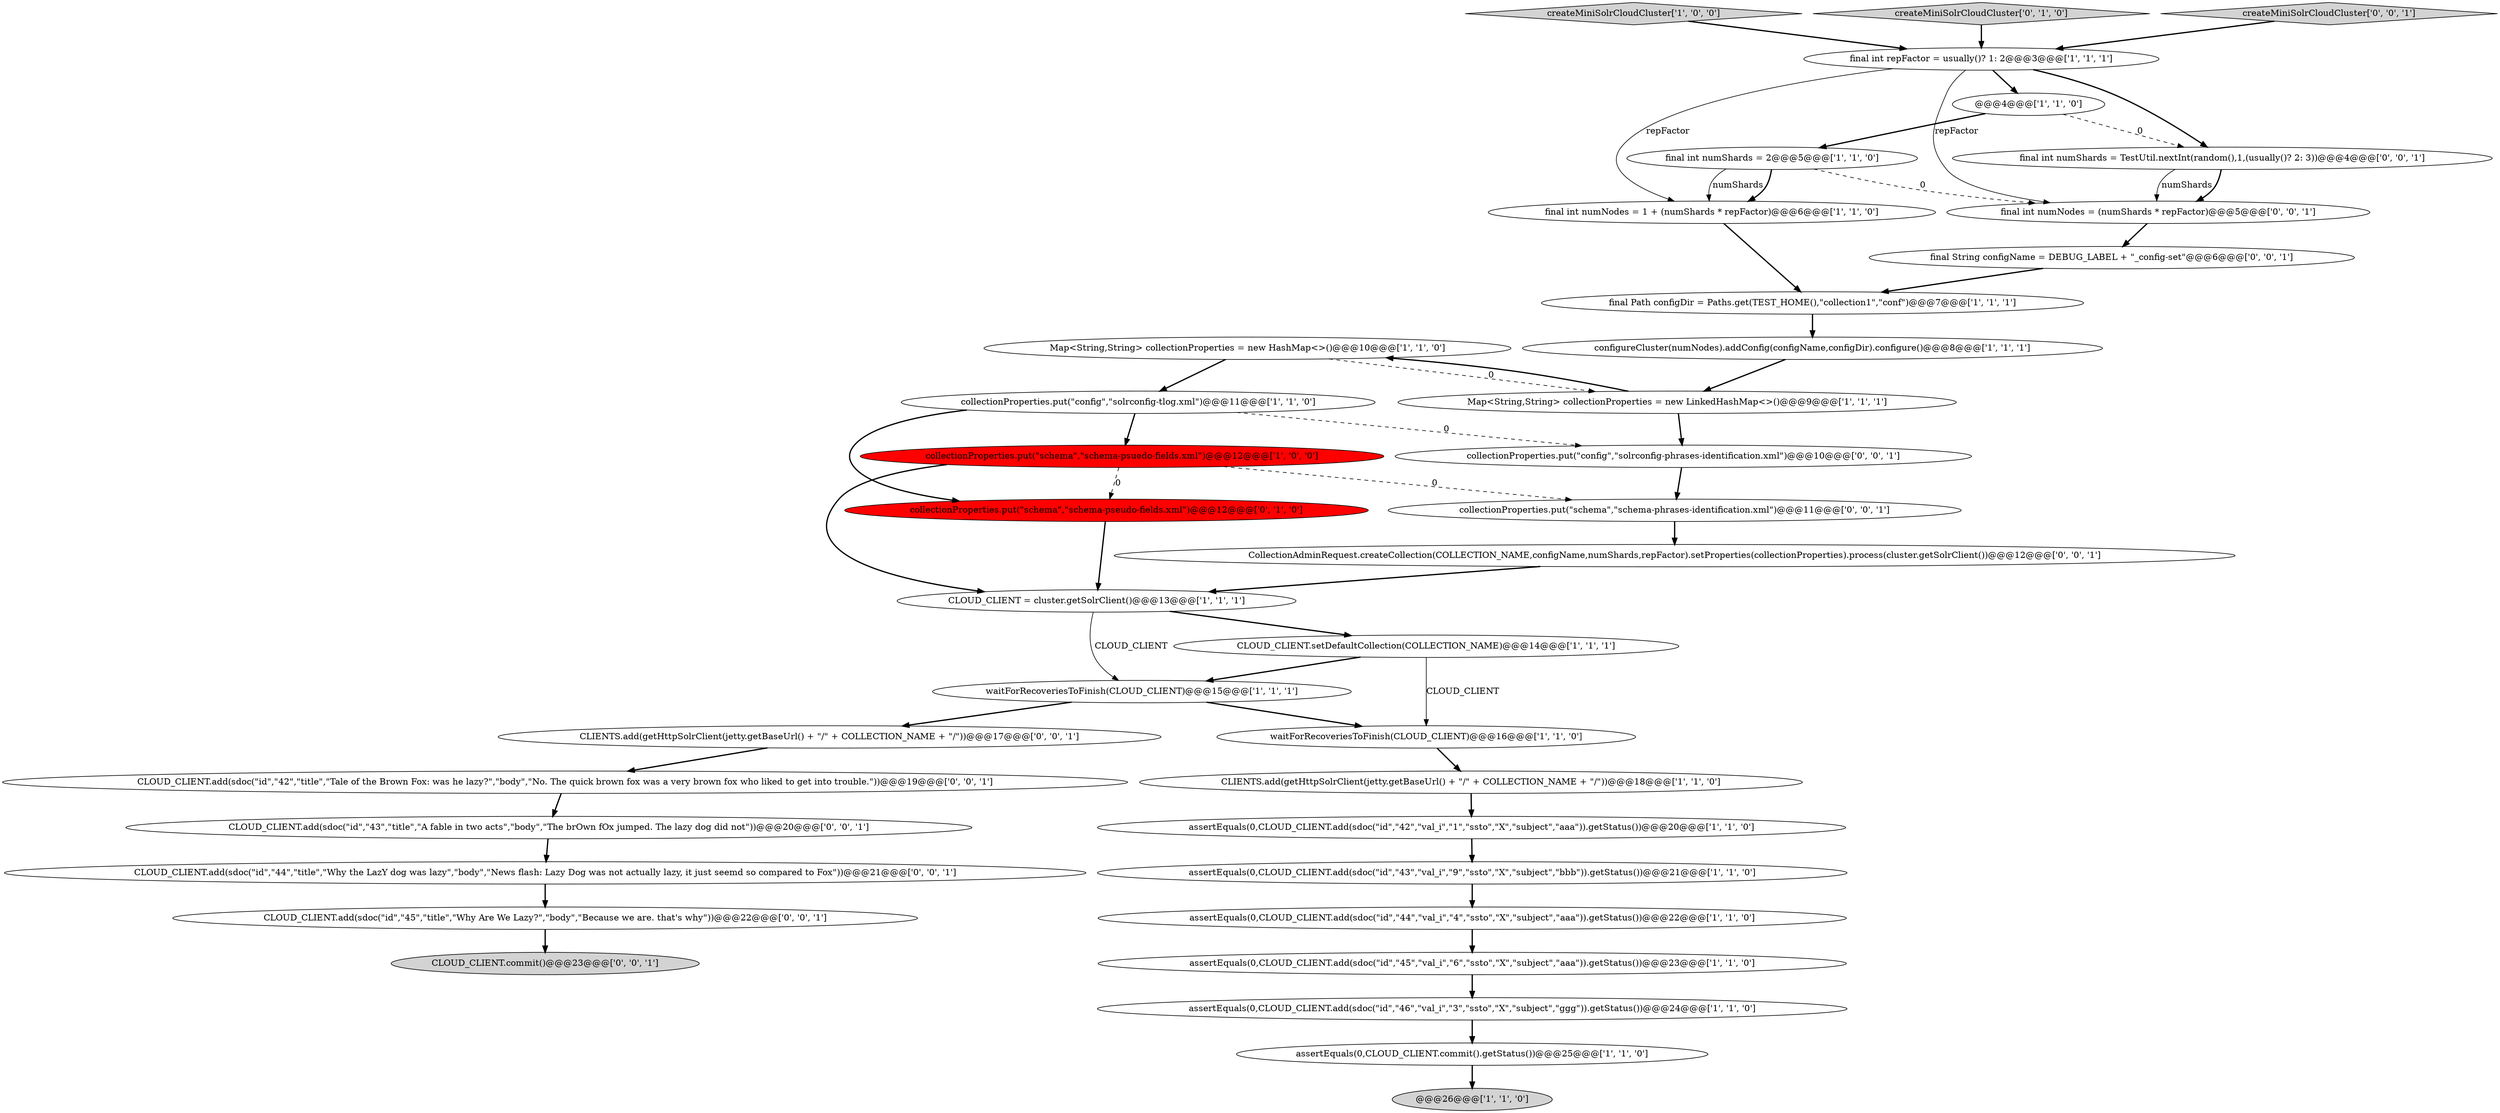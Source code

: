 digraph {
34 [style = filled, label = "CLOUD_CLIENT.add(sdoc(\"id\",\"44\",\"title\",\"Why the LazY dog was lazy\",\"body\",\"News flash: Lazy Dog was not actually lazy, it just seemd so compared to Fox\"))@@@21@@@['0', '0', '1']", fillcolor = white, shape = ellipse image = "AAA0AAABBB3BBB"];
9 [style = filled, label = "assertEquals(0,CLOUD_CLIENT.commit().getStatus())@@@25@@@['1', '1', '0']", fillcolor = white, shape = ellipse image = "AAA0AAABBB1BBB"];
22 [style = filled, label = "final Path configDir = Paths.get(TEST_HOME(),\"collection1\",\"conf\")@@@7@@@['1', '1', '1']", fillcolor = white, shape = ellipse image = "AAA0AAABBB1BBB"];
27 [style = filled, label = "final int numNodes = (numShards * repFactor)@@@5@@@['0', '0', '1']", fillcolor = white, shape = ellipse image = "AAA0AAABBB3BBB"];
10 [style = filled, label = "waitForRecoveriesToFinish(CLOUD_CLIENT)@@@15@@@['1', '1', '1']", fillcolor = white, shape = ellipse image = "AAA0AAABBB1BBB"];
26 [style = filled, label = "CLOUD_CLIENT.add(sdoc(\"id\",\"43\",\"title\",\"A fable in two acts\",\"body\",\"The brOwn fOx jumped. The lazy dog did not\"))@@@20@@@['0', '0', '1']", fillcolor = white, shape = ellipse image = "AAA0AAABBB3BBB"];
36 [style = filled, label = "collectionProperties.put(\"schema\",\"schema-phrases-identification.xml\")@@@11@@@['0', '0', '1']", fillcolor = white, shape = ellipse image = "AAA0AAABBB3BBB"];
16 [style = filled, label = "CLOUD_CLIENT.setDefaultCollection(COLLECTION_NAME)@@@14@@@['1', '1', '1']", fillcolor = white, shape = ellipse image = "AAA0AAABBB1BBB"];
5 [style = filled, label = "assertEquals(0,CLOUD_CLIENT.add(sdoc(\"id\",\"44\",\"val_i\",\"4\",\"ssto\",\"X\",\"subject\",\"aaa\")).getStatus())@@@22@@@['1', '1', '0']", fillcolor = white, shape = ellipse image = "AAA0AAABBB1BBB"];
21 [style = filled, label = "Map<String,String> collectionProperties = new HashMap<>()@@@10@@@['1', '1', '0']", fillcolor = white, shape = ellipse image = "AAA0AAABBB1BBB"];
25 [style = filled, label = "CollectionAdminRequest.createCollection(COLLECTION_NAME,configName,numShards,repFactor).setProperties(collectionProperties).process(cluster.getSolrClient())@@@12@@@['0', '0', '1']", fillcolor = white, shape = ellipse image = "AAA0AAABBB3BBB"];
17 [style = filled, label = "collectionProperties.put(\"config\",\"solrconfig-tlog.xml\")@@@11@@@['1', '1', '0']", fillcolor = white, shape = ellipse image = "AAA0AAABBB1BBB"];
30 [style = filled, label = "collectionProperties.put(\"config\",\"solrconfig-phrases-identification.xml\")@@@10@@@['0', '0', '1']", fillcolor = white, shape = ellipse image = "AAA0AAABBB3BBB"];
1 [style = filled, label = "CLIENTS.add(getHttpSolrClient(jetty.getBaseUrl() + \"/\" + COLLECTION_NAME + \"/\"))@@@18@@@['1', '1', '0']", fillcolor = white, shape = ellipse image = "AAA0AAABBB1BBB"];
18 [style = filled, label = "configureCluster(numNodes).addConfig(configName,configDir).configure()@@@8@@@['1', '1', '1']", fillcolor = white, shape = ellipse image = "AAA0AAABBB1BBB"];
0 [style = filled, label = "@@@4@@@['1', '1', '0']", fillcolor = white, shape = ellipse image = "AAA0AAABBB1BBB"];
12 [style = filled, label = "collectionProperties.put(\"schema\",\"schema-psuedo-fields.xml\")@@@12@@@['1', '0', '0']", fillcolor = red, shape = ellipse image = "AAA1AAABBB1BBB"];
20 [style = filled, label = "final int numShards = 2@@@5@@@['1', '1', '0']", fillcolor = white, shape = ellipse image = "AAA0AAABBB1BBB"];
29 [style = filled, label = "final int numShards = TestUtil.nextInt(random(),1,(usually()? 2: 3))@@@4@@@['0', '0', '1']", fillcolor = white, shape = ellipse image = "AAA0AAABBB3BBB"];
32 [style = filled, label = "CLOUD_CLIENT.add(sdoc(\"id\",\"42\",\"title\",\"Tale of the Brown Fox: was he lazy?\",\"body\",\"No. The quick brown fox was a very brown fox who liked to get into trouble.\"))@@@19@@@['0', '0', '1']", fillcolor = white, shape = ellipse image = "AAA0AAABBB3BBB"];
11 [style = filled, label = "waitForRecoveriesToFinish(CLOUD_CLIENT)@@@16@@@['1', '1', '0']", fillcolor = white, shape = ellipse image = "AAA0AAABBB1BBB"];
3 [style = filled, label = "createMiniSolrCloudCluster['1', '0', '0']", fillcolor = lightgray, shape = diamond image = "AAA0AAABBB1BBB"];
35 [style = filled, label = "CLOUD_CLIENT.commit()@@@23@@@['0', '0', '1']", fillcolor = lightgray, shape = ellipse image = "AAA0AAABBB3BBB"];
19 [style = filled, label = "assertEquals(0,CLOUD_CLIENT.add(sdoc(\"id\",\"45\",\"val_i\",\"6\",\"ssto\",\"X\",\"subject\",\"aaa\")).getStatus())@@@23@@@['1', '1', '0']", fillcolor = white, shape = ellipse image = "AAA0AAABBB1BBB"];
7 [style = filled, label = "assertEquals(0,CLOUD_CLIENT.add(sdoc(\"id\",\"43\",\"val_i\",\"9\",\"ssto\",\"X\",\"subject\",\"bbb\")).getStatus())@@@21@@@['1', '1', '0']", fillcolor = white, shape = ellipse image = "AAA0AAABBB1BBB"];
13 [style = filled, label = "@@@26@@@['1', '1', '0']", fillcolor = lightgray, shape = ellipse image = "AAA0AAABBB1BBB"];
14 [style = filled, label = "final int repFactor = usually()? 1: 2@@@3@@@['1', '1', '1']", fillcolor = white, shape = ellipse image = "AAA0AAABBB1BBB"];
23 [style = filled, label = "createMiniSolrCloudCluster['0', '1', '0']", fillcolor = lightgray, shape = diamond image = "AAA0AAABBB2BBB"];
24 [style = filled, label = "collectionProperties.put(\"schema\",\"schema-pseudo-fields.xml\")@@@12@@@['0', '1', '0']", fillcolor = red, shape = ellipse image = "AAA1AAABBB2BBB"];
33 [style = filled, label = "CLIENTS.add(getHttpSolrClient(jetty.getBaseUrl() + \"/\" + COLLECTION_NAME + \"/\"))@@@17@@@['0', '0', '1']", fillcolor = white, shape = ellipse image = "AAA0AAABBB3BBB"];
8 [style = filled, label = "CLOUD_CLIENT = cluster.getSolrClient()@@@13@@@['1', '1', '1']", fillcolor = white, shape = ellipse image = "AAA0AAABBB1BBB"];
28 [style = filled, label = "CLOUD_CLIENT.add(sdoc(\"id\",\"45\",\"title\",\"Why Are We Lazy?\",\"body\",\"Because we are. that's why\"))@@@22@@@['0', '0', '1']", fillcolor = white, shape = ellipse image = "AAA0AAABBB3BBB"];
6 [style = filled, label = "Map<String,String> collectionProperties = new LinkedHashMap<>()@@@9@@@['1', '1', '1']", fillcolor = white, shape = ellipse image = "AAA0AAABBB1BBB"];
15 [style = filled, label = "final int numNodes = 1 + (numShards * repFactor)@@@6@@@['1', '1', '0']", fillcolor = white, shape = ellipse image = "AAA0AAABBB1BBB"];
31 [style = filled, label = "createMiniSolrCloudCluster['0', '0', '1']", fillcolor = lightgray, shape = diamond image = "AAA0AAABBB3BBB"];
4 [style = filled, label = "assertEquals(0,CLOUD_CLIENT.add(sdoc(\"id\",\"42\",\"val_i\",\"1\",\"ssto\",\"X\",\"subject\",\"aaa\")).getStatus())@@@20@@@['1', '1', '0']", fillcolor = white, shape = ellipse image = "AAA0AAABBB1BBB"];
2 [style = filled, label = "assertEquals(0,CLOUD_CLIENT.add(sdoc(\"id\",\"46\",\"val_i\",\"3\",\"ssto\",\"X\",\"subject\",\"ggg\")).getStatus())@@@24@@@['1', '1', '0']", fillcolor = white, shape = ellipse image = "AAA0AAABBB1BBB"];
37 [style = filled, label = "final String configName = DEBUG_LABEL + \"_config-set\"@@@6@@@['0', '0', '1']", fillcolor = white, shape = ellipse image = "AAA0AAABBB3BBB"];
31->14 [style = bold, label=""];
8->16 [style = bold, label=""];
1->4 [style = bold, label=""];
20->15 [style = solid, label="numShards"];
29->27 [style = solid, label="numShards"];
14->27 [style = solid, label="repFactor"];
16->10 [style = bold, label=""];
11->1 [style = bold, label=""];
6->21 [style = bold, label=""];
20->27 [style = dashed, label="0"];
3->14 [style = bold, label=""];
26->34 [style = bold, label=""];
30->36 [style = bold, label=""];
19->2 [style = bold, label=""];
2->9 [style = bold, label=""];
16->11 [style = solid, label="CLOUD_CLIENT"];
32->26 [style = bold, label=""];
8->10 [style = solid, label="CLOUD_CLIENT"];
4->7 [style = bold, label=""];
15->22 [style = bold, label=""];
23->14 [style = bold, label=""];
5->19 [style = bold, label=""];
34->28 [style = bold, label=""];
29->27 [style = bold, label=""];
37->22 [style = bold, label=""];
27->37 [style = bold, label=""];
7->5 [style = bold, label=""];
22->18 [style = bold, label=""];
17->12 [style = bold, label=""];
17->24 [style = bold, label=""];
36->25 [style = bold, label=""];
28->35 [style = bold, label=""];
14->0 [style = bold, label=""];
18->6 [style = bold, label=""];
21->6 [style = dashed, label="0"];
12->36 [style = dashed, label="0"];
12->8 [style = bold, label=""];
12->24 [style = dashed, label="0"];
0->29 [style = dashed, label="0"];
14->29 [style = bold, label=""];
33->32 [style = bold, label=""];
0->20 [style = bold, label=""];
25->8 [style = bold, label=""];
10->33 [style = bold, label=""];
24->8 [style = bold, label=""];
20->15 [style = bold, label=""];
17->30 [style = dashed, label="0"];
21->17 [style = bold, label=""];
14->15 [style = solid, label="repFactor"];
9->13 [style = bold, label=""];
10->11 [style = bold, label=""];
6->30 [style = bold, label=""];
}
